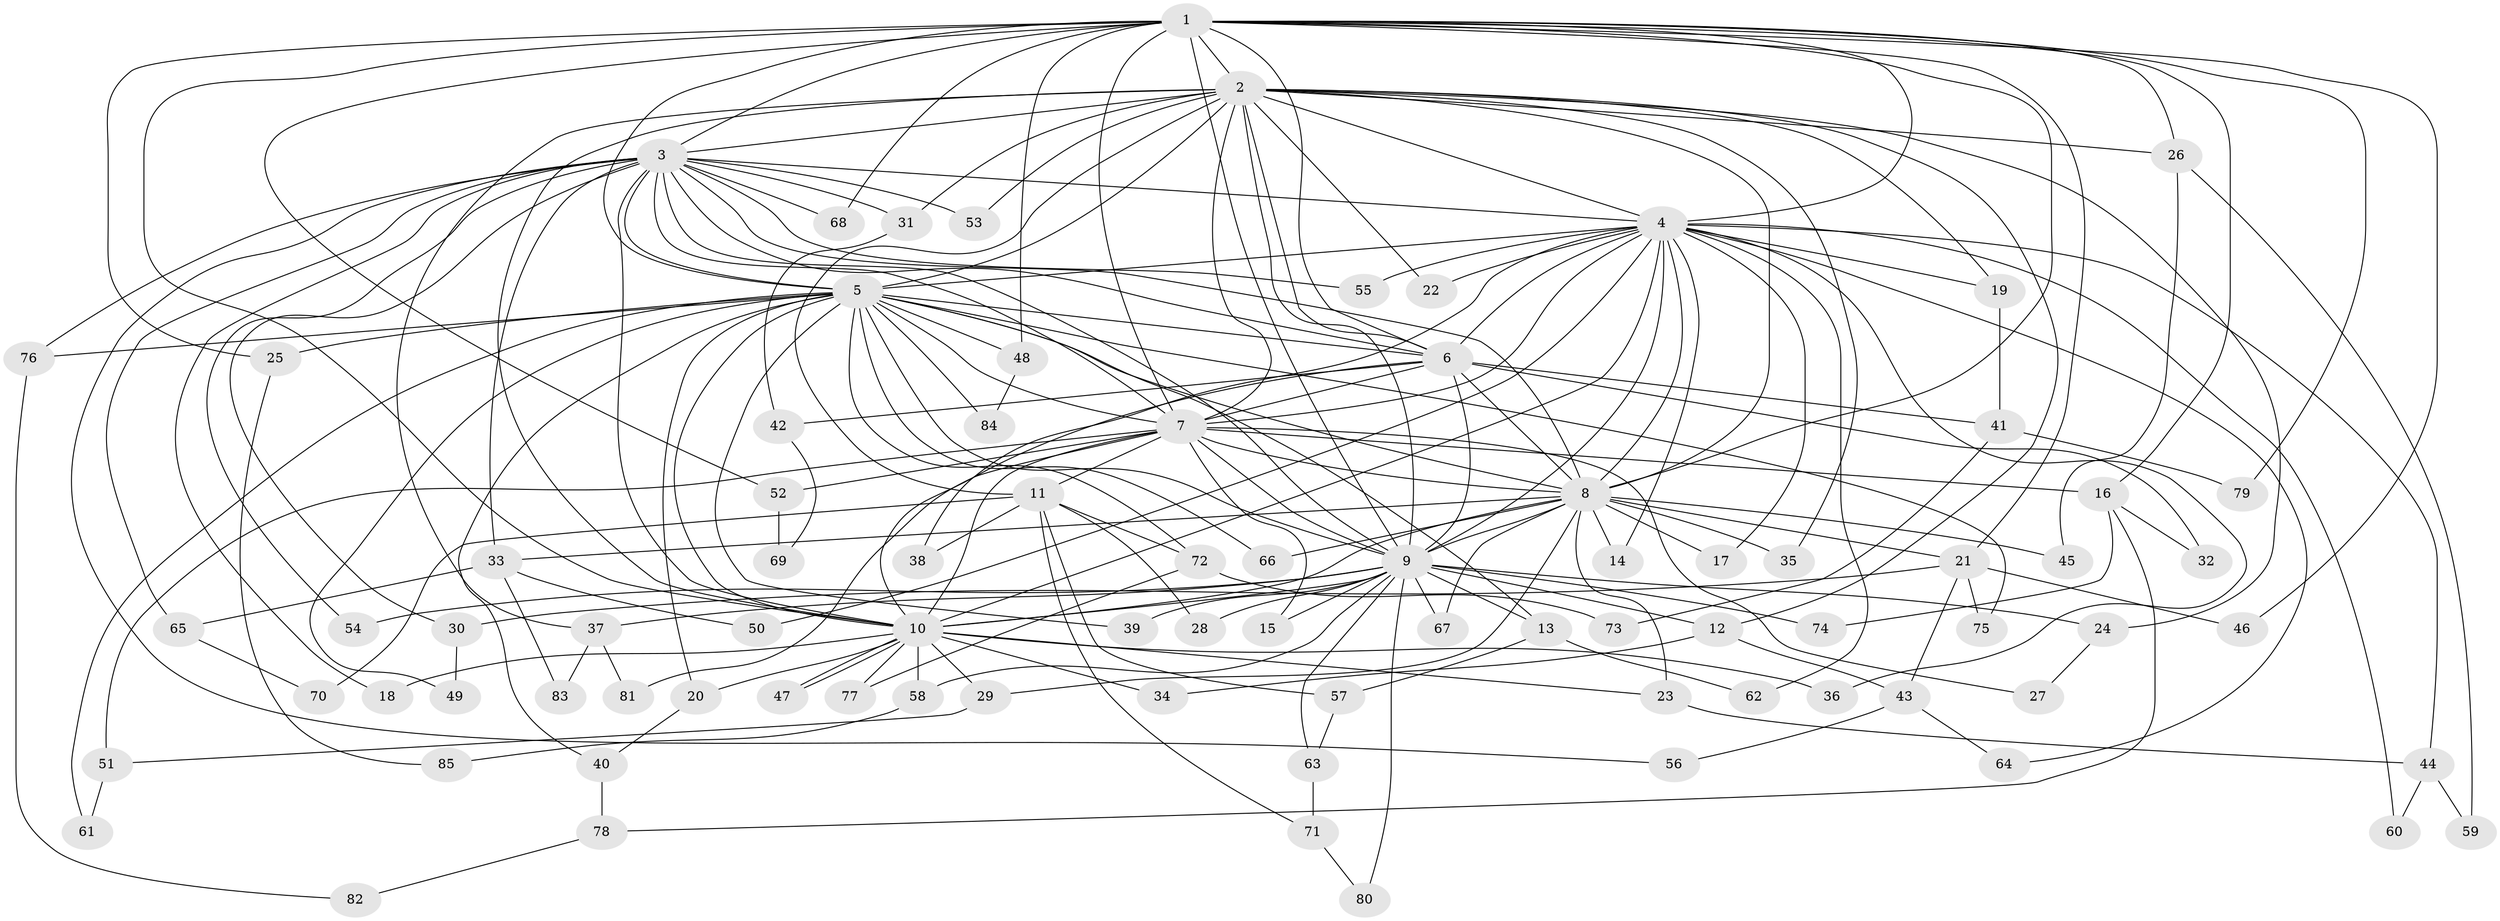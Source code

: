 // Generated by graph-tools (version 1.1) at 2025/44/03/09/25 04:44:37]
// undirected, 85 vertices, 195 edges
graph export_dot {
graph [start="1"]
  node [color=gray90,style=filled];
  1;
  2;
  3;
  4;
  5;
  6;
  7;
  8;
  9;
  10;
  11;
  12;
  13;
  14;
  15;
  16;
  17;
  18;
  19;
  20;
  21;
  22;
  23;
  24;
  25;
  26;
  27;
  28;
  29;
  30;
  31;
  32;
  33;
  34;
  35;
  36;
  37;
  38;
  39;
  40;
  41;
  42;
  43;
  44;
  45;
  46;
  47;
  48;
  49;
  50;
  51;
  52;
  53;
  54;
  55;
  56;
  57;
  58;
  59;
  60;
  61;
  62;
  63;
  64;
  65;
  66;
  67;
  68;
  69;
  70;
  71;
  72;
  73;
  74;
  75;
  76;
  77;
  78;
  79;
  80;
  81;
  82;
  83;
  84;
  85;
  1 -- 2;
  1 -- 3;
  1 -- 4;
  1 -- 5;
  1 -- 6;
  1 -- 7;
  1 -- 8;
  1 -- 9;
  1 -- 10;
  1 -- 16;
  1 -- 21;
  1 -- 25;
  1 -- 26;
  1 -- 46;
  1 -- 48;
  1 -- 52;
  1 -- 68;
  1 -- 79;
  2 -- 3;
  2 -- 4;
  2 -- 5;
  2 -- 6;
  2 -- 7;
  2 -- 8;
  2 -- 9;
  2 -- 10;
  2 -- 11;
  2 -- 12;
  2 -- 19;
  2 -- 22;
  2 -- 24;
  2 -- 26;
  2 -- 31;
  2 -- 35;
  2 -- 37;
  2 -- 53;
  3 -- 4;
  3 -- 5;
  3 -- 6;
  3 -- 7;
  3 -- 8;
  3 -- 9;
  3 -- 10;
  3 -- 18;
  3 -- 30;
  3 -- 31;
  3 -- 33;
  3 -- 53;
  3 -- 54;
  3 -- 55;
  3 -- 56;
  3 -- 65;
  3 -- 68;
  3 -- 76;
  4 -- 5;
  4 -- 6;
  4 -- 7;
  4 -- 8;
  4 -- 9;
  4 -- 10;
  4 -- 14;
  4 -- 17;
  4 -- 19;
  4 -- 22;
  4 -- 36;
  4 -- 38;
  4 -- 44;
  4 -- 50;
  4 -- 55;
  4 -- 60;
  4 -- 62;
  4 -- 64;
  5 -- 6;
  5 -- 7;
  5 -- 8;
  5 -- 9;
  5 -- 10;
  5 -- 13;
  5 -- 20;
  5 -- 25;
  5 -- 39;
  5 -- 40;
  5 -- 48;
  5 -- 49;
  5 -- 61;
  5 -- 66;
  5 -- 72;
  5 -- 75;
  5 -- 76;
  5 -- 84;
  6 -- 7;
  6 -- 8;
  6 -- 9;
  6 -- 10;
  6 -- 32;
  6 -- 41;
  6 -- 42;
  7 -- 8;
  7 -- 9;
  7 -- 10;
  7 -- 11;
  7 -- 15;
  7 -- 16;
  7 -- 27;
  7 -- 51;
  7 -- 52;
  7 -- 81;
  8 -- 9;
  8 -- 10;
  8 -- 14;
  8 -- 17;
  8 -- 21;
  8 -- 23;
  8 -- 29;
  8 -- 33;
  8 -- 35;
  8 -- 45;
  8 -- 66;
  8 -- 67;
  9 -- 10;
  9 -- 12;
  9 -- 13;
  9 -- 15;
  9 -- 24;
  9 -- 28;
  9 -- 37;
  9 -- 39;
  9 -- 54;
  9 -- 58;
  9 -- 63;
  9 -- 67;
  9 -- 74;
  9 -- 80;
  10 -- 18;
  10 -- 20;
  10 -- 23;
  10 -- 29;
  10 -- 34;
  10 -- 36;
  10 -- 47;
  10 -- 47;
  10 -- 58;
  10 -- 77;
  11 -- 28;
  11 -- 38;
  11 -- 57;
  11 -- 70;
  11 -- 71;
  11 -- 72;
  12 -- 34;
  12 -- 43;
  13 -- 57;
  13 -- 62;
  16 -- 32;
  16 -- 74;
  16 -- 78;
  19 -- 41;
  20 -- 40;
  21 -- 30;
  21 -- 43;
  21 -- 46;
  21 -- 75;
  23 -- 44;
  24 -- 27;
  25 -- 85;
  26 -- 45;
  26 -- 59;
  29 -- 51;
  30 -- 49;
  31 -- 42;
  33 -- 50;
  33 -- 65;
  33 -- 83;
  37 -- 81;
  37 -- 83;
  40 -- 78;
  41 -- 73;
  41 -- 79;
  42 -- 69;
  43 -- 56;
  43 -- 64;
  44 -- 59;
  44 -- 60;
  48 -- 84;
  51 -- 61;
  52 -- 69;
  57 -- 63;
  58 -- 85;
  63 -- 71;
  65 -- 70;
  71 -- 80;
  72 -- 73;
  72 -- 77;
  76 -- 82;
  78 -- 82;
}
